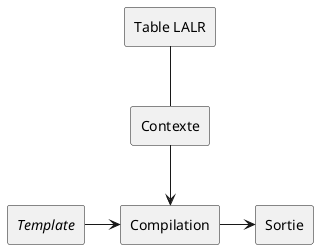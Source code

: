 @startuml

skinparam monochrome true

rectangle "Table LALR" as table
rectangle "Contexte" as context
rectangle "Compilation" as compile
rectangle "<i>Template</i>" as template
rectangle "Sortie" as output

table -- context
context --> compile
template -> compile
compile -> output

@enduml
